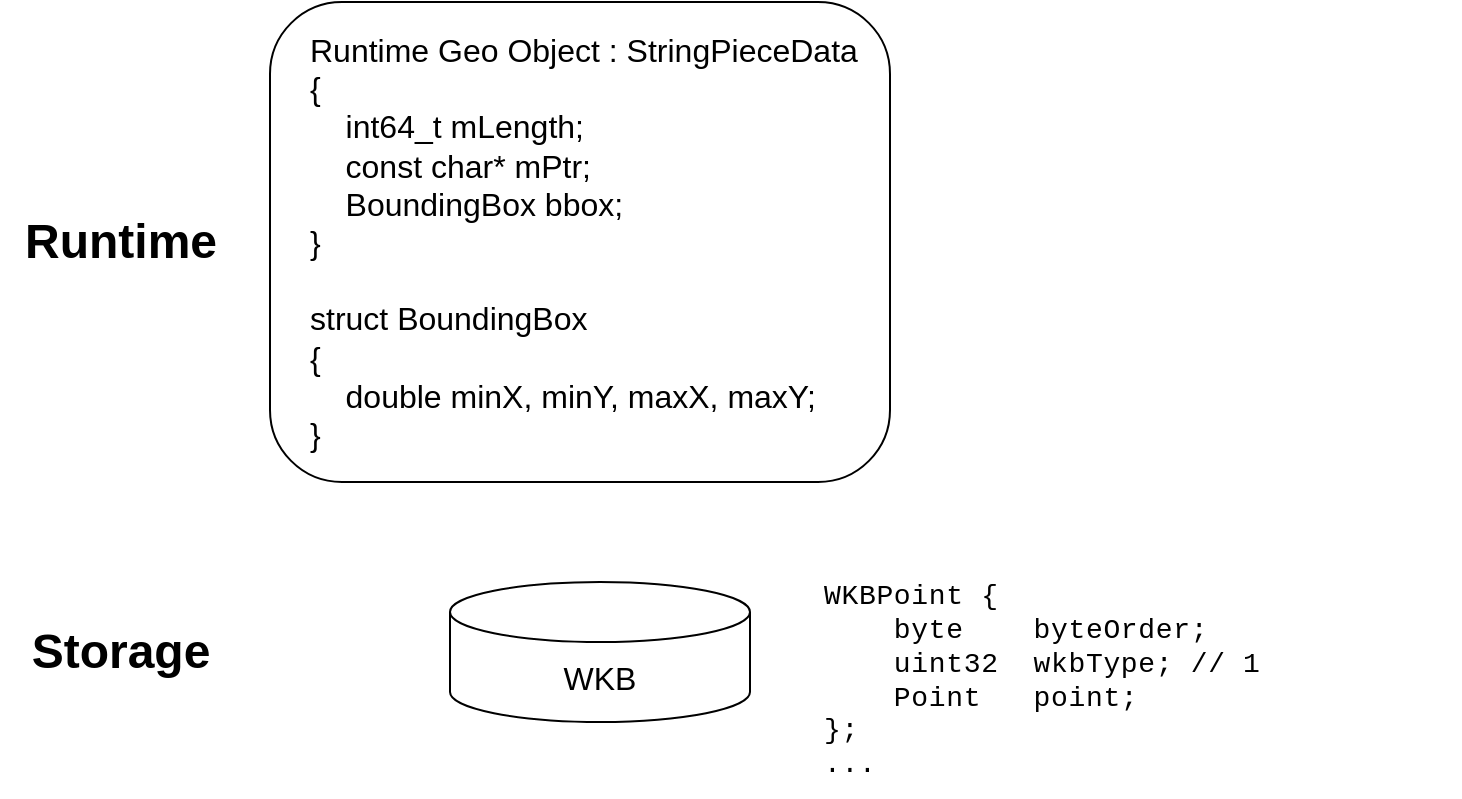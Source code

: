 <mxfile version="28.0.7">
  <diagram name="Page-1" id="LkmD76cvLM23LvANVUsf">
    <mxGraphModel dx="903" dy="696" grid="1" gridSize="10" guides="1" tooltips="1" connect="1" arrows="1" fold="1" page="1" pageScale="1" pageWidth="850" pageHeight="1100" math="0" shadow="0">
      <root>
        <mxCell id="0" />
        <mxCell id="1" parent="0" />
        <mxCell id="MDSsundZujCJ8XekD3Zi-1" value="WKB" style="shape=cylinder3;whiteSpace=wrap;html=1;boundedLbl=1;backgroundOutline=1;size=15;fontSize=16;" parent="1" vertex="1">
          <mxGeometry x="260" y="540" width="150" height="70" as="geometry" />
        </mxCell>
        <mxCell id="N0hGglacK67Fl9A8VjQ3-1" value="&lt;span style=&quot;caret-color: rgb(185, 185, 185); font-family: &amp;quot;Liberation Mono&amp;quot;, monospace; font-size: 14px; letter-spacing: 0.33px; white-space: pre; color: rgb(0, 0, 0);&quot;&gt;WKBPoint {&lt;br&gt;    byte    byteOrder;&lt;br&gt;    uint32  wkbType; // 1&lt;br&gt;    Point   point;&lt;br&gt;};&lt;/span&gt;&lt;div&gt;&lt;span style=&quot;caret-color: rgb(185, 185, 185); font-family: &amp;quot;Liberation Mono&amp;quot;, monospace; font-size: 14px; letter-spacing: 0.33px; white-space: pre;&quot;&gt;&lt;span style=&quot;caret-color: rgb(185, 185, 185); letter-spacing: 0.33px; color: rgb(0, 0, 0);&quot;&gt;...&lt;/span&gt;&lt;/span&gt;&lt;/div&gt;" style="text;html=1;align=left;verticalAlign=middle;whiteSpace=wrap;rounded=0;" vertex="1" parent="1">
          <mxGeometry x="445" y="530" width="320" height="117.5" as="geometry" />
        </mxCell>
        <mxCell id="N0hGglacK67Fl9A8VjQ3-2" value="Runtime Geo Object :&amp;nbsp;StringPieceData&lt;div&gt;&lt;font&gt;{&lt;/font&gt;&lt;/div&gt;&lt;div&gt;&amp;nbsp; &amp;nbsp; &lt;font&gt;&lt;span style=&quot;white-space: pre;&quot;&gt;int64_t mLength;&lt;br&gt;    const char* mPtr;&lt;/span&gt;&lt;/font&gt;&lt;br&gt;&lt;/div&gt;&lt;div&gt;&lt;font&gt;&lt;span style=&quot;white-space: pre;&quot;&gt;    BoundingBox bbox;&lt;/span&gt;&lt;/font&gt;&lt;/div&gt;&lt;div&gt;&lt;font&gt;}&lt;/font&gt;&lt;/div&gt;&lt;div&gt;&lt;font&gt;&lt;br&gt;&lt;/font&gt;&lt;/div&gt;&lt;div&gt;&lt;font&gt;struct BoundingBox&lt;/font&gt;&lt;/div&gt;&lt;div&gt;&lt;font&gt;{&lt;/font&gt;&lt;/div&gt;&lt;div&gt;&lt;font&gt;&amp;nbsp; &amp;nbsp; double minX, minY, maxX, maxY;&lt;/font&gt;&lt;/div&gt;&lt;div&gt;&lt;font&gt;}&lt;/font&gt;&lt;/div&gt;" style="rounded=1;whiteSpace=wrap;html=1;fontSize=16;spacing=0;verticalAlign=top;align=left;spacingTop=10;spacingLeft=20;" vertex="1" parent="1">
          <mxGeometry x="170" y="250" width="310" height="240" as="geometry" />
        </mxCell>
        <mxCell id="N0hGglacK67Fl9A8VjQ3-4" value="&lt;h1&gt;Storage&lt;/h1&gt;" style="text;html=1;align=center;verticalAlign=middle;resizable=0;points=[];autosize=1;strokeColor=none;fillColor=none;fontStyle=1" vertex="1" parent="1">
          <mxGeometry x="40" y="540" width="110" height="70" as="geometry" />
        </mxCell>
        <mxCell id="N0hGglacK67Fl9A8VjQ3-5" value="&lt;h1&gt;Runtime&lt;/h1&gt;" style="text;html=1;align=center;verticalAlign=middle;resizable=0;points=[];autosize=1;strokeColor=none;fillColor=none;fontStyle=1" vertex="1" parent="1">
          <mxGeometry x="35" y="335" width="120" height="70" as="geometry" />
        </mxCell>
      </root>
    </mxGraphModel>
  </diagram>
</mxfile>
